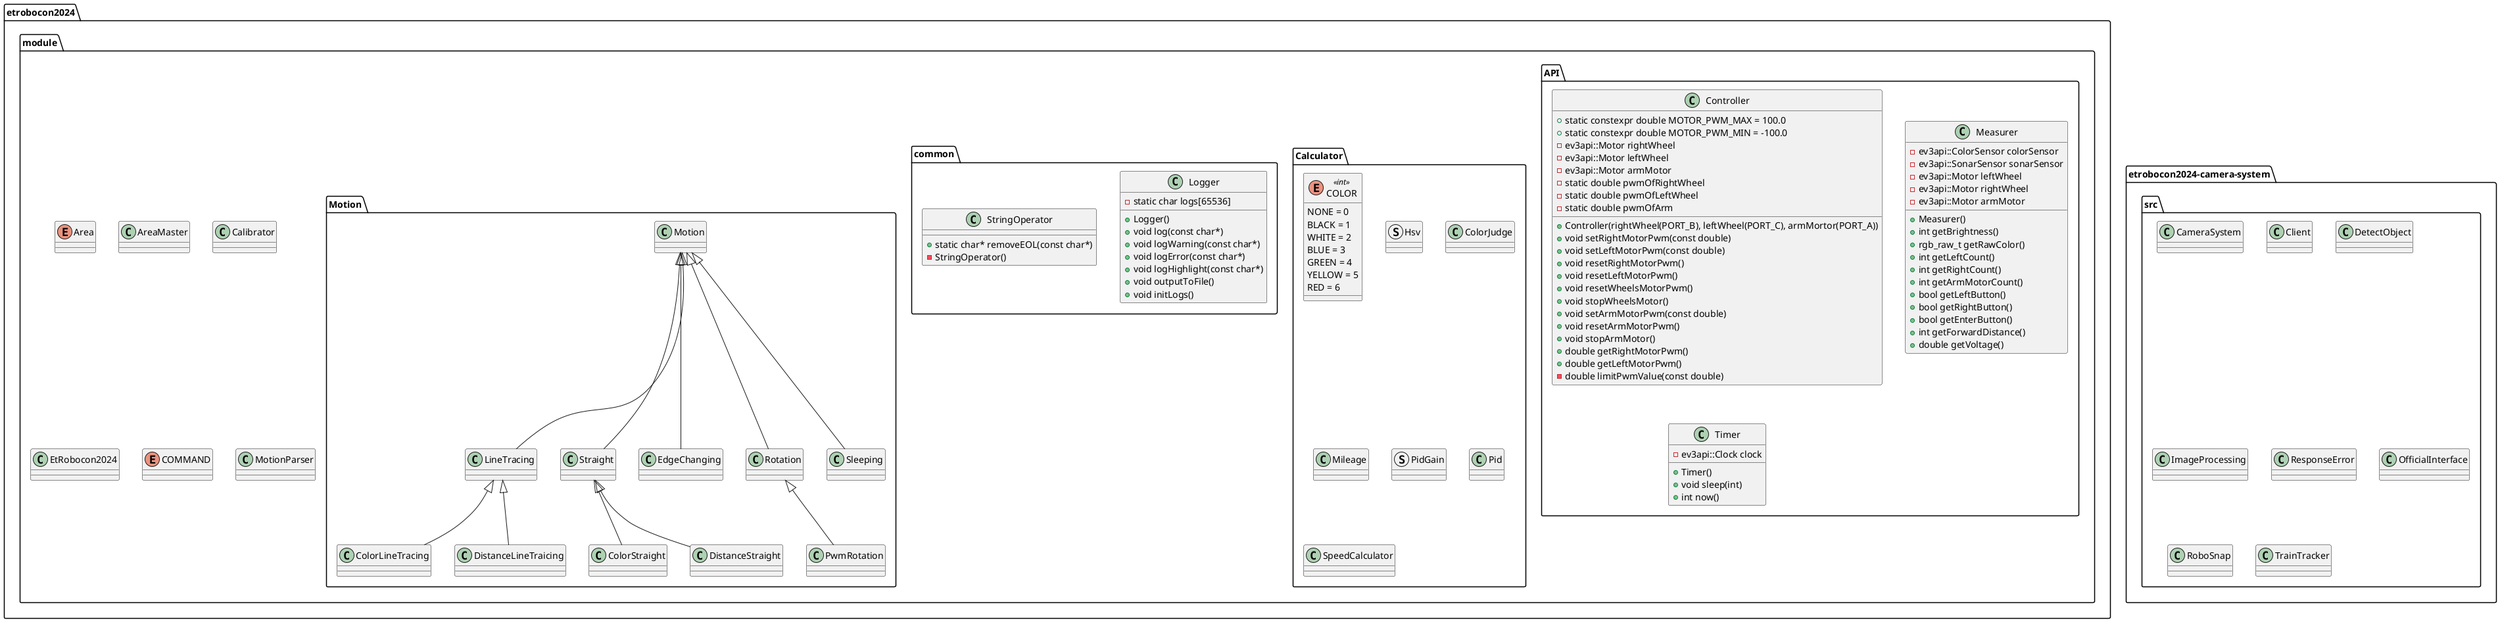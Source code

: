 @startuml sample

package "etrobocon2024" {
    package "module" {
        package "API" {
            class Controller{
                + static constexpr double MOTOR_PWM_MAX = 100.0
                + static constexpr double MOTOR_PWM_MIN = -100.0
                + Controller(rightWheel(PORT_B), leftWheel(PORT_C), armMortor(PORT_A))
                + void setRightMotorPwm(const double)
                + void setLeftMotorPwm(const double)
                + void resetRightMotorPwm()
                + void resetLeftMotorPwm()
                + void resetWheelsMotorPwm()
                + void stopWheelsMotor()
                + void setArmMotorPwm(const double)
                + void resetArmMotorPwm()
                + void stopArmMotor()
                + double getRightMotorPwm()
                + double getLeftMotorPwm()
                - ev3api::Motor rightWheel
                - ev3api::Motor leftWheel
                - ev3api::Motor armMotor
                - static double pwmOfRightWheel
                - static double pwmOfLeftWheel
                - static double pwmOfArm
                - double limitPwmValue(const double)
            }
            class Measurer {
                + Measurer()
                + int getBrightness()
                + rgb_raw_t getRawColor()
                + int getLeftCount()
                + int getRightCount()
                + int getArmMotorCount()
                + bool getLeftButton()
                + bool getRightButton()
                + bool getEnterButton()
                + int getForwardDistance()
                + double getVoltage()
                - ev3api::ColorSensor colorSensor
                - ev3api::SonarSensor sonarSensor
                - ev3api::Motor leftWheel
                - ev3api::Motor rightWheel
                - ev3api::Motor armMotor
            }
            class Timer {
                + Timer()
                + void sleep(int)
                + int now()
                - ev3api::Clock clock
            }
        }

        package "Calculator" {
            enum COLOR <<int>> {
                NONE = 0
                BLACK = 1
                WHITE = 2
                BLUE = 3
                GREEN = 4
                YELLOW = 5
                RED = 6
            }

            struct Hsv
            class ColorJudge
            class Mileage
            struct PidGain
            class Pid
            class SpeedCalculator
        }

        package "common" {
            class Logger {
                + Logger()
                + void log(const char*)
                + void logWarning(const char*)
                + void logError(const char*)
                + void logHighlight(const char*)
                + void outputToFile()
                + void initLogs()
                - static char logs[65536]
            }
            class StringOperator {
                + static char* removeEOL(const char*)
                - StringOperator()
            }
        }

        package "Motion" {
            class ColorLineTracing
            LineTracing <|-- ColorLineTracing

            class ColorStraight
            Straight <|-- ColorStraight

            class DistanceLineTraicing
            LineTracing <|-- DistanceLineTraicing

            class DistanceStraight
            Straight <|-- DistanceStraight

            class EdgeChanging
            Motion <|-- EdgeChanging

            class LineTracing
            Motion <|-- LineTracing

            class Motion

            class PwmRotation
            Rotation <|-- PwmRotation

            class Rotation
            Motion <|-- Rotation

            class Sleeping
            Motion <|-- Sleeping

            class Straight
            Motion <|-- Straight
        }

        enum Area
        class AreaMaster

        class Calibrator

        class EtRobocon2024

        enum COMMAND

        class MotionParser
    }
}

package "etrobocon2024-camera-system" {
    package "src" {
        class CameraSystem
        class Client
        class DetectObject
        class ImageProcessing
        class ResponseError
        class OfficialInterface
        class RoboSnap
        class TrainTracker
    }
}
@enduml
